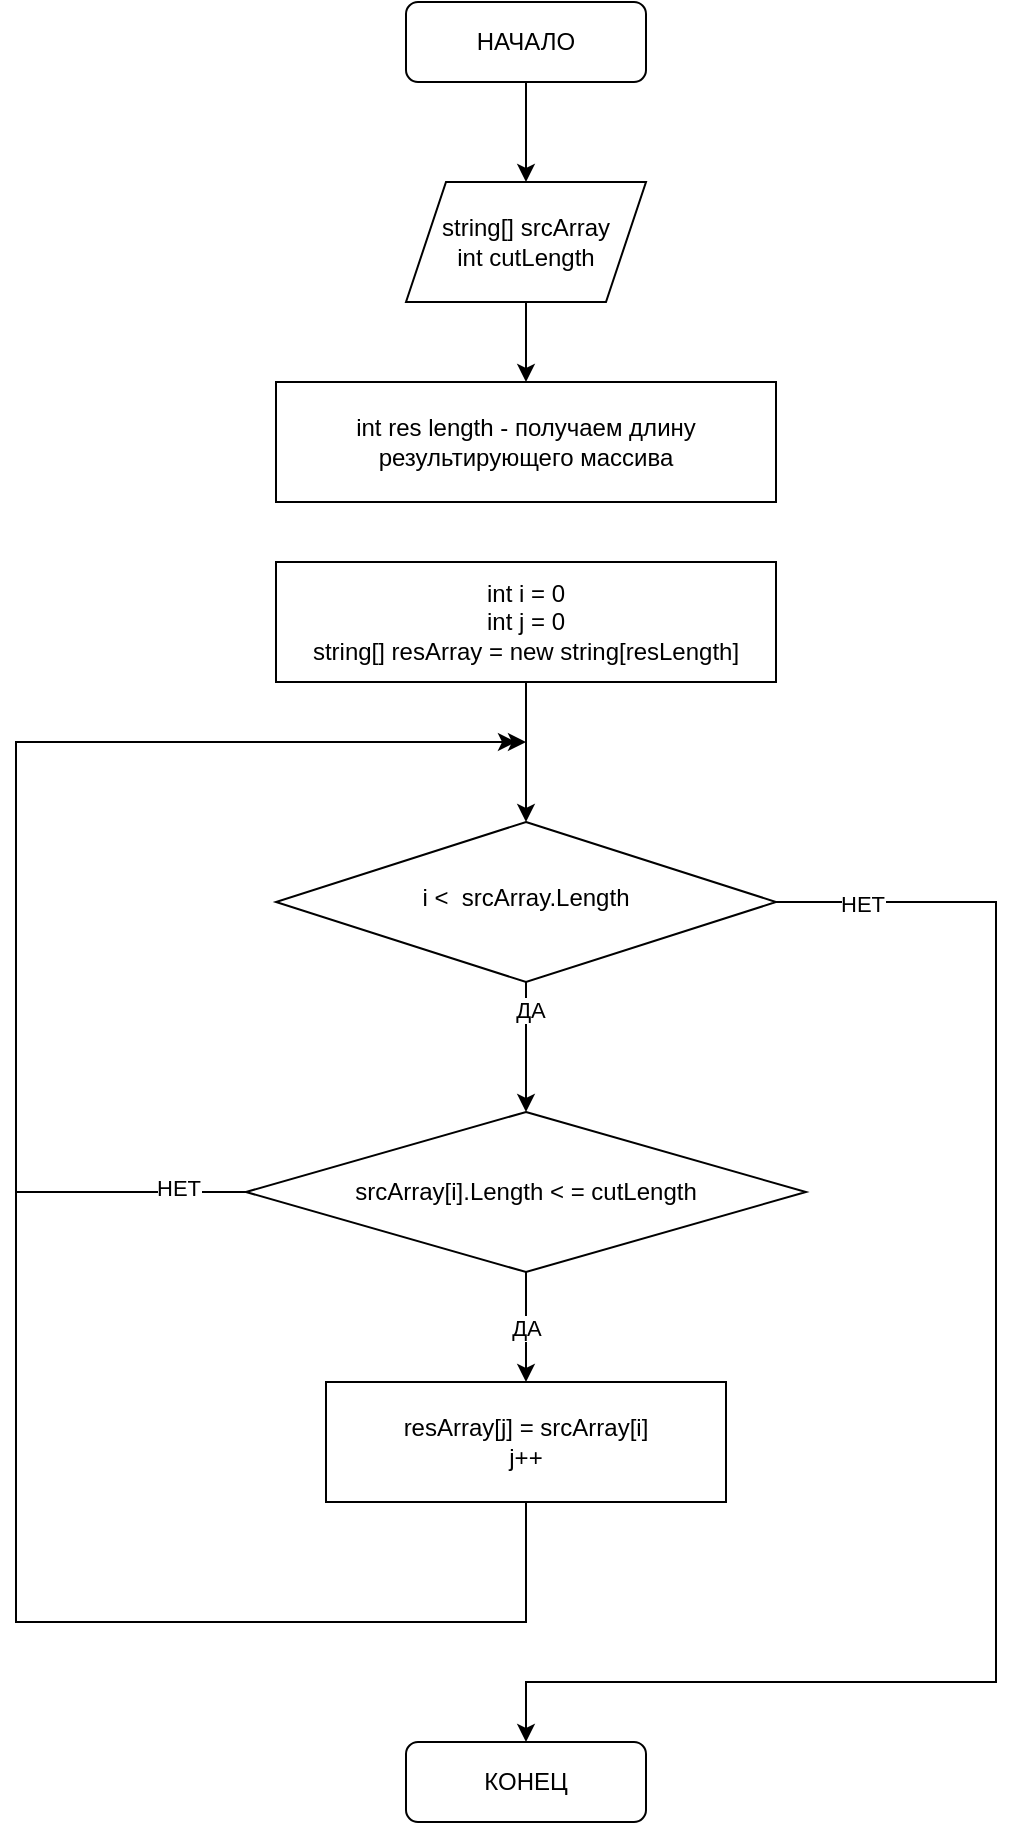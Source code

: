 <mxfile version="20.4.1" type="device"><diagram id="C5RBs43oDa-KdzZeNtuy" name="Page-1"><mxGraphModel dx="1038" dy="547" grid="1" gridSize="10" guides="1" tooltips="1" connect="1" arrows="1" fold="1" page="1" pageScale="1" pageWidth="827" pageHeight="1169" math="0" shadow="0"><root><mxCell id="WIyWlLk6GJQsqaUBKTNV-0"/><mxCell id="WIyWlLk6GJQsqaUBKTNV-1" parent="WIyWlLk6GJQsqaUBKTNV-0"/><mxCell id="SxKrF53KJK-vS7F0pzsi-2" style="edgeStyle=orthogonalEdgeStyle;rounded=0;orthogonalLoop=1;jettySize=auto;html=1;exitX=0.5;exitY=1;exitDx=0;exitDy=0;entryX=0.5;entryY=0;entryDx=0;entryDy=0;" edge="1" parent="WIyWlLk6GJQsqaUBKTNV-1" source="WIyWlLk6GJQsqaUBKTNV-3" target="SxKrF53KJK-vS7F0pzsi-0"><mxGeometry relative="1" as="geometry"/></mxCell><mxCell id="WIyWlLk6GJQsqaUBKTNV-3" value="НАЧАЛО" style="rounded=1;whiteSpace=wrap;html=1;fontSize=12;glass=0;strokeWidth=1;shadow=0;" parent="WIyWlLk6GJQsqaUBKTNV-1" vertex="1"><mxGeometry x="285" y="30" width="120" height="40" as="geometry"/></mxCell><mxCell id="SxKrF53KJK-vS7F0pzsi-12" style="edgeStyle=orthogonalEdgeStyle;rounded=0;orthogonalLoop=1;jettySize=auto;html=1;exitX=0.5;exitY=1;exitDx=0;exitDy=0;entryX=0.5;entryY=0;entryDx=0;entryDy=0;" edge="1" parent="WIyWlLk6GJQsqaUBKTNV-1" source="WIyWlLk6GJQsqaUBKTNV-6" target="SxKrF53KJK-vS7F0pzsi-9"><mxGeometry relative="1" as="geometry"/></mxCell><mxCell id="SxKrF53KJK-vS7F0pzsi-13" value="ДА" style="edgeLabel;html=1;align=center;verticalAlign=middle;resizable=0;points=[];" vertex="1" connectable="0" parent="SxKrF53KJK-vS7F0pzsi-12"><mxGeometry x="-0.584" y="2" relative="1" as="geometry"><mxPoint as="offset"/></mxGeometry></mxCell><mxCell id="SxKrF53KJK-vS7F0pzsi-17" style="edgeStyle=orthogonalEdgeStyle;rounded=0;orthogonalLoop=1;jettySize=auto;html=1;exitX=1;exitY=0.5;exitDx=0;exitDy=0;entryX=0.5;entryY=0;entryDx=0;entryDy=0;" edge="1" parent="WIyWlLk6GJQsqaUBKTNV-1" source="WIyWlLk6GJQsqaUBKTNV-6" target="WIyWlLk6GJQsqaUBKTNV-11"><mxGeometry relative="1" as="geometry"><Array as="points"><mxPoint x="580" y="480"/><mxPoint x="580" y="870"/><mxPoint x="345" y="870"/></Array></mxGeometry></mxCell><mxCell id="SxKrF53KJK-vS7F0pzsi-18" value="НЕТ" style="edgeLabel;html=1;align=center;verticalAlign=middle;resizable=0;points=[];" vertex="1" connectable="0" parent="SxKrF53KJK-vS7F0pzsi-17"><mxGeometry x="-0.888" y="-1" relative="1" as="geometry"><mxPoint as="offset"/></mxGeometry></mxCell><mxCell id="WIyWlLk6GJQsqaUBKTNV-6" value="i &amp;lt;&amp;nbsp; srcArray.Length" style="rhombus;whiteSpace=wrap;html=1;shadow=0;fontFamily=Helvetica;fontSize=12;align=center;strokeWidth=1;spacing=6;spacingTop=-4;" parent="WIyWlLk6GJQsqaUBKTNV-1" vertex="1"><mxGeometry x="220" y="440" width="250" height="80" as="geometry"/></mxCell><mxCell id="WIyWlLk6GJQsqaUBKTNV-11" value="КОНЕЦ" style="rounded=1;whiteSpace=wrap;html=1;fontSize=12;glass=0;strokeWidth=1;shadow=0;" parent="WIyWlLk6GJQsqaUBKTNV-1" vertex="1"><mxGeometry x="285" y="900" width="120" height="40" as="geometry"/></mxCell><mxCell id="SxKrF53KJK-vS7F0pzsi-5" style="edgeStyle=orthogonalEdgeStyle;rounded=0;orthogonalLoop=1;jettySize=auto;html=1;exitX=0.5;exitY=1;exitDx=0;exitDy=0;" edge="1" parent="WIyWlLk6GJQsqaUBKTNV-1" source="SxKrF53KJK-vS7F0pzsi-0" target="SxKrF53KJK-vS7F0pzsi-4"><mxGeometry relative="1" as="geometry"/></mxCell><mxCell id="SxKrF53KJK-vS7F0pzsi-0" value="string[] srcArray&lt;br&gt;int cutLength" style="shape=parallelogram;perimeter=parallelogramPerimeter;whiteSpace=wrap;html=1;fixedSize=1;" vertex="1" parent="WIyWlLk6GJQsqaUBKTNV-1"><mxGeometry x="285" y="120" width="120" height="60" as="geometry"/></mxCell><mxCell id="SxKrF53KJK-vS7F0pzsi-4" value="int res length - получаем длину результирующего массива" style="rounded=0;whiteSpace=wrap;html=1;" vertex="1" parent="WIyWlLk6GJQsqaUBKTNV-1"><mxGeometry x="220" y="220" width="250" height="60" as="geometry"/></mxCell><mxCell id="SxKrF53KJK-vS7F0pzsi-8" style="edgeStyle=orthogonalEdgeStyle;rounded=0;orthogonalLoop=1;jettySize=auto;html=1;exitX=0.5;exitY=1;exitDx=0;exitDy=0;entryX=0.5;entryY=0;entryDx=0;entryDy=0;" edge="1" parent="WIyWlLk6GJQsqaUBKTNV-1" source="SxKrF53KJK-vS7F0pzsi-7" target="WIyWlLk6GJQsqaUBKTNV-6"><mxGeometry relative="1" as="geometry"/></mxCell><mxCell id="SxKrF53KJK-vS7F0pzsi-7" value="int i = 0&lt;br&gt;int j = 0&lt;br&gt;string[] resArray = new string[resLength]" style="rounded=0;whiteSpace=wrap;html=1;" vertex="1" parent="WIyWlLk6GJQsqaUBKTNV-1"><mxGeometry x="220" y="310" width="250" height="60" as="geometry"/></mxCell><mxCell id="SxKrF53KJK-vS7F0pzsi-11" value="ДА" style="edgeStyle=orthogonalEdgeStyle;rounded=0;orthogonalLoop=1;jettySize=auto;html=1;exitX=0.5;exitY=1;exitDx=0;exitDy=0;entryX=0.5;entryY=0;entryDx=0;entryDy=0;" edge="1" parent="WIyWlLk6GJQsqaUBKTNV-1" source="SxKrF53KJK-vS7F0pzsi-9" target="SxKrF53KJK-vS7F0pzsi-10"><mxGeometry relative="1" as="geometry"/></mxCell><mxCell id="SxKrF53KJK-vS7F0pzsi-15" style="edgeStyle=orthogonalEdgeStyle;rounded=0;orthogonalLoop=1;jettySize=auto;html=1;exitX=0;exitY=0.5;exitDx=0;exitDy=0;" edge="1" parent="WIyWlLk6GJQsqaUBKTNV-1" source="SxKrF53KJK-vS7F0pzsi-9"><mxGeometry relative="1" as="geometry"><mxPoint x="340" y="400" as="targetPoint"/><Array as="points"><mxPoint x="90" y="625"/><mxPoint x="90" y="400"/></Array></mxGeometry></mxCell><mxCell id="SxKrF53KJK-vS7F0pzsi-16" value="НЕТ" style="edgeLabel;html=1;align=center;verticalAlign=middle;resizable=0;points=[];" vertex="1" connectable="0" parent="SxKrF53KJK-vS7F0pzsi-15"><mxGeometry x="-0.884" y="-2" relative="1" as="geometry"><mxPoint as="offset"/></mxGeometry></mxCell><mxCell id="SxKrF53KJK-vS7F0pzsi-9" value="srcArray[i].Length &amp;lt; = cutLength" style="rhombus;whiteSpace=wrap;html=1;" vertex="1" parent="WIyWlLk6GJQsqaUBKTNV-1"><mxGeometry x="205" y="585" width="280" height="80" as="geometry"/></mxCell><mxCell id="SxKrF53KJK-vS7F0pzsi-14" style="edgeStyle=orthogonalEdgeStyle;rounded=0;orthogonalLoop=1;jettySize=auto;html=1;" edge="1" parent="WIyWlLk6GJQsqaUBKTNV-1" source="SxKrF53KJK-vS7F0pzsi-10"><mxGeometry relative="1" as="geometry"><mxPoint x="345" y="400" as="targetPoint"/><Array as="points"><mxPoint x="345" y="840"/><mxPoint x="90" y="840"/><mxPoint x="90" y="400"/></Array></mxGeometry></mxCell><mxCell id="SxKrF53KJK-vS7F0pzsi-10" value="resArray[j] = srcArray[i]&lt;br&gt;j++" style="rounded=0;whiteSpace=wrap;html=1;" vertex="1" parent="WIyWlLk6GJQsqaUBKTNV-1"><mxGeometry x="245" y="720" width="200" height="60" as="geometry"/></mxCell></root></mxGraphModel></diagram></mxfile>
